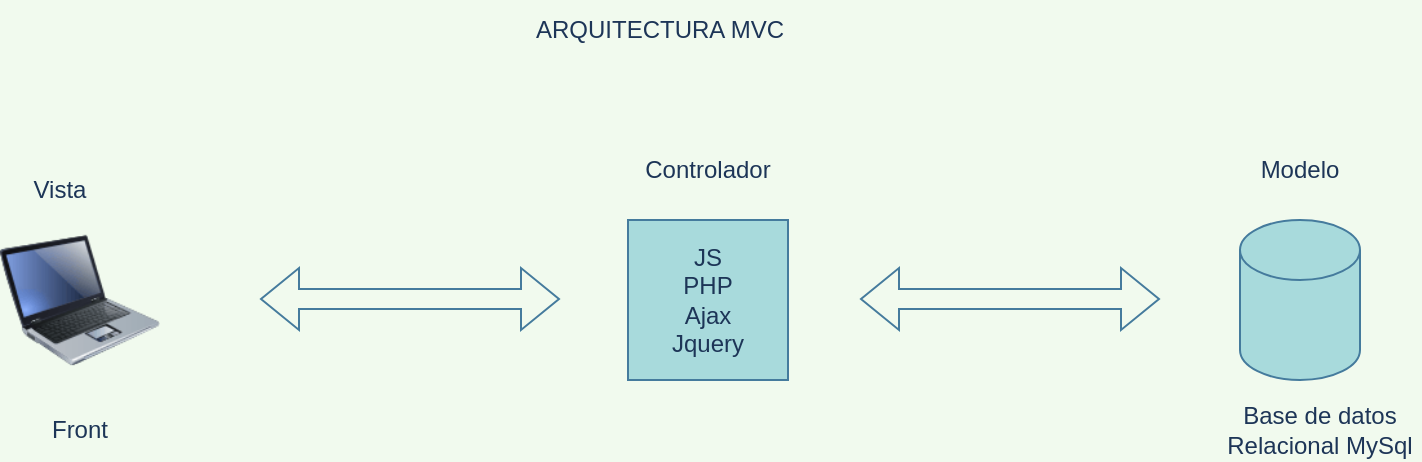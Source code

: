<mxfile version="20.0.4" type="github">
  <diagram id="V9aj0HQA91X5jyURK_N_" name="Page-1">
    <mxGraphModel dx="1662" dy="705" grid="1" gridSize="10" guides="1" tooltips="1" connect="1" arrows="1" fold="1" page="1" pageScale="1" pageWidth="827" pageHeight="1169" background="#F1FAEE" math="0" shadow="0">
      <root>
        <mxCell id="0" />
        <mxCell id="1" parent="0" />
        <mxCell id="7TRSVGP_k9Ay0L41xWF--1" value="" style="shape=cylinder3;whiteSpace=wrap;html=1;boundedLbl=1;backgroundOutline=1;size=15;fillColor=#A8DADC;strokeColor=#457B9D;fontColor=#1D3557;" vertex="1" parent="1">
          <mxGeometry x="680" y="120" width="60" height="80" as="geometry" />
        </mxCell>
        <mxCell id="7TRSVGP_k9Ay0L41xWF--2" value="" style="image;html=1;image=img/lib/clip_art/computers/Laptop_128x128.png;labelBackgroundColor=#F1FAEE;fillColor=#A8DADC;strokeColor=#457B9D;fontColor=#1D3557;" vertex="1" parent="1">
          <mxGeometry x="60" y="120" width="80" height="80" as="geometry" />
        </mxCell>
        <mxCell id="7TRSVGP_k9Ay0L41xWF--3" value="" style="whiteSpace=wrap;html=1;aspect=fixed;fillColor=#A8DADC;strokeColor=#457B9D;fontColor=#1D3557;" vertex="1" parent="1">
          <mxGeometry x="374" y="120" width="80" height="80" as="geometry" />
        </mxCell>
        <mxCell id="7TRSVGP_k9Ay0L41xWF--6" value="" style="shape=flexArrow;endArrow=classic;startArrow=classic;html=1;rounded=0;labelBackgroundColor=#F1FAEE;strokeColor=#457B9D;fontColor=#1D3557;" edge="1" parent="1">
          <mxGeometry width="100" height="100" relative="1" as="geometry">
            <mxPoint x="190" y="159.5" as="sourcePoint" />
            <mxPoint x="340" y="159.5" as="targetPoint" />
          </mxGeometry>
        </mxCell>
        <mxCell id="7TRSVGP_k9Ay0L41xWF--7" value="" style="shape=flexArrow;endArrow=classic;startArrow=classic;html=1;rounded=0;labelBackgroundColor=#F1FAEE;strokeColor=#457B9D;fontColor=#1D3557;" edge="1" parent="1">
          <mxGeometry width="100" height="100" relative="1" as="geometry">
            <mxPoint x="490" y="159.5" as="sourcePoint" />
            <mxPoint x="640" y="159.5" as="targetPoint" />
          </mxGeometry>
        </mxCell>
        <mxCell id="7TRSVGP_k9Ay0L41xWF--8" value="Controlador" style="text;html=1;strokeColor=none;fillColor=none;align=center;verticalAlign=middle;whiteSpace=wrap;rounded=0;sketch=0;fontColor=#1D3557;" vertex="1" parent="1">
          <mxGeometry x="376" y="80" width="76" height="30" as="geometry" />
        </mxCell>
        <mxCell id="7TRSVGP_k9Ay0L41xWF--9" value="Modelo" style="text;html=1;strokeColor=none;fillColor=none;align=center;verticalAlign=middle;whiteSpace=wrap;rounded=0;sketch=0;fontColor=#1D3557;" vertex="1" parent="1">
          <mxGeometry x="680" y="80" width="60" height="30" as="geometry" />
        </mxCell>
        <mxCell id="7TRSVGP_k9Ay0L41xWF--10" value="Vista" style="text;html=1;strokeColor=none;fillColor=none;align=center;verticalAlign=middle;whiteSpace=wrap;rounded=0;sketch=0;fontColor=#1D3557;" vertex="1" parent="1">
          <mxGeometry x="60" y="90" width="60" height="30" as="geometry" />
        </mxCell>
        <mxCell id="7TRSVGP_k9Ay0L41xWF--11" value="ARQUITECTURA MVC" style="text;html=1;strokeColor=none;fillColor=none;align=center;verticalAlign=middle;whiteSpace=wrap;rounded=0;sketch=0;fontColor=#1D3557;" vertex="1" parent="1">
          <mxGeometry x="260" y="10" width="260" height="30" as="geometry" />
        </mxCell>
        <mxCell id="7TRSVGP_k9Ay0L41xWF--12" value="Base de datos Relacional MySql" style="text;html=1;strokeColor=none;fillColor=none;align=center;verticalAlign=middle;whiteSpace=wrap;rounded=0;sketch=0;fontColor=#1D3557;" vertex="1" parent="1">
          <mxGeometry x="670" y="210" width="100" height="30" as="geometry" />
        </mxCell>
        <mxCell id="7TRSVGP_k9Ay0L41xWF--14" value="Front" style="text;html=1;strokeColor=none;fillColor=none;align=center;verticalAlign=middle;whiteSpace=wrap;rounded=0;sketch=0;fontColor=#1D3557;" vertex="1" parent="1">
          <mxGeometry x="70" y="210" width="60" height="30" as="geometry" />
        </mxCell>
        <mxCell id="7TRSVGP_k9Ay0L41xWF--15" value="JS&lt;br&gt;PHP&lt;br&gt;Ajax&lt;br&gt;Jquery" style="text;html=1;strokeColor=none;fillColor=none;align=center;verticalAlign=middle;whiteSpace=wrap;rounded=0;sketch=0;fontColor=#1D3557;" vertex="1" parent="1">
          <mxGeometry x="384" y="120" width="60" height="80" as="geometry" />
        </mxCell>
      </root>
    </mxGraphModel>
  </diagram>
</mxfile>
